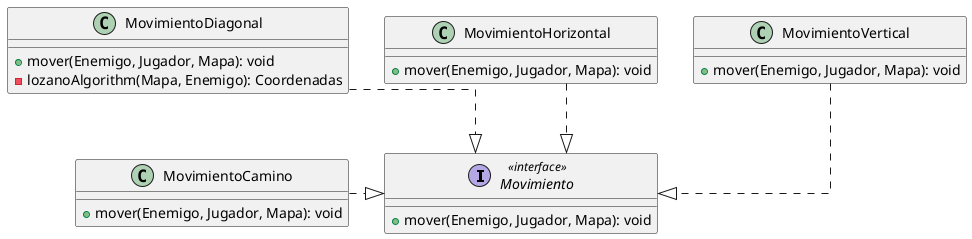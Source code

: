 @startuml
top to bottom direction
skinparam linetype ortho

interface Movimiento << interface >> {
  + mover(Enemigo, Jugador, Mapa): void
}
class MovimientoCamino {
  + mover(Enemigo, Jugador, Mapa): void
}
class MovimientoDiagonal {
  + mover(Enemigo, Jugador, Mapa): void
  - lozanoAlgorithm(Mapa, Enemigo): Coordenadas
}
class MovimientoHorizontal {
  + mover(Enemigo, Jugador, Mapa): void
}
class MovimientoVertical {
  + mover(Enemigo, Jugador, Mapa): void
}

MovimientoCamino      .|>  Movimiento
MovimientoDiagonal    ..|>  Movimiento
MovimientoHorizontal  ..|>  Movimiento
MovimientoVertical    ..|>  Movimiento
@enduml
